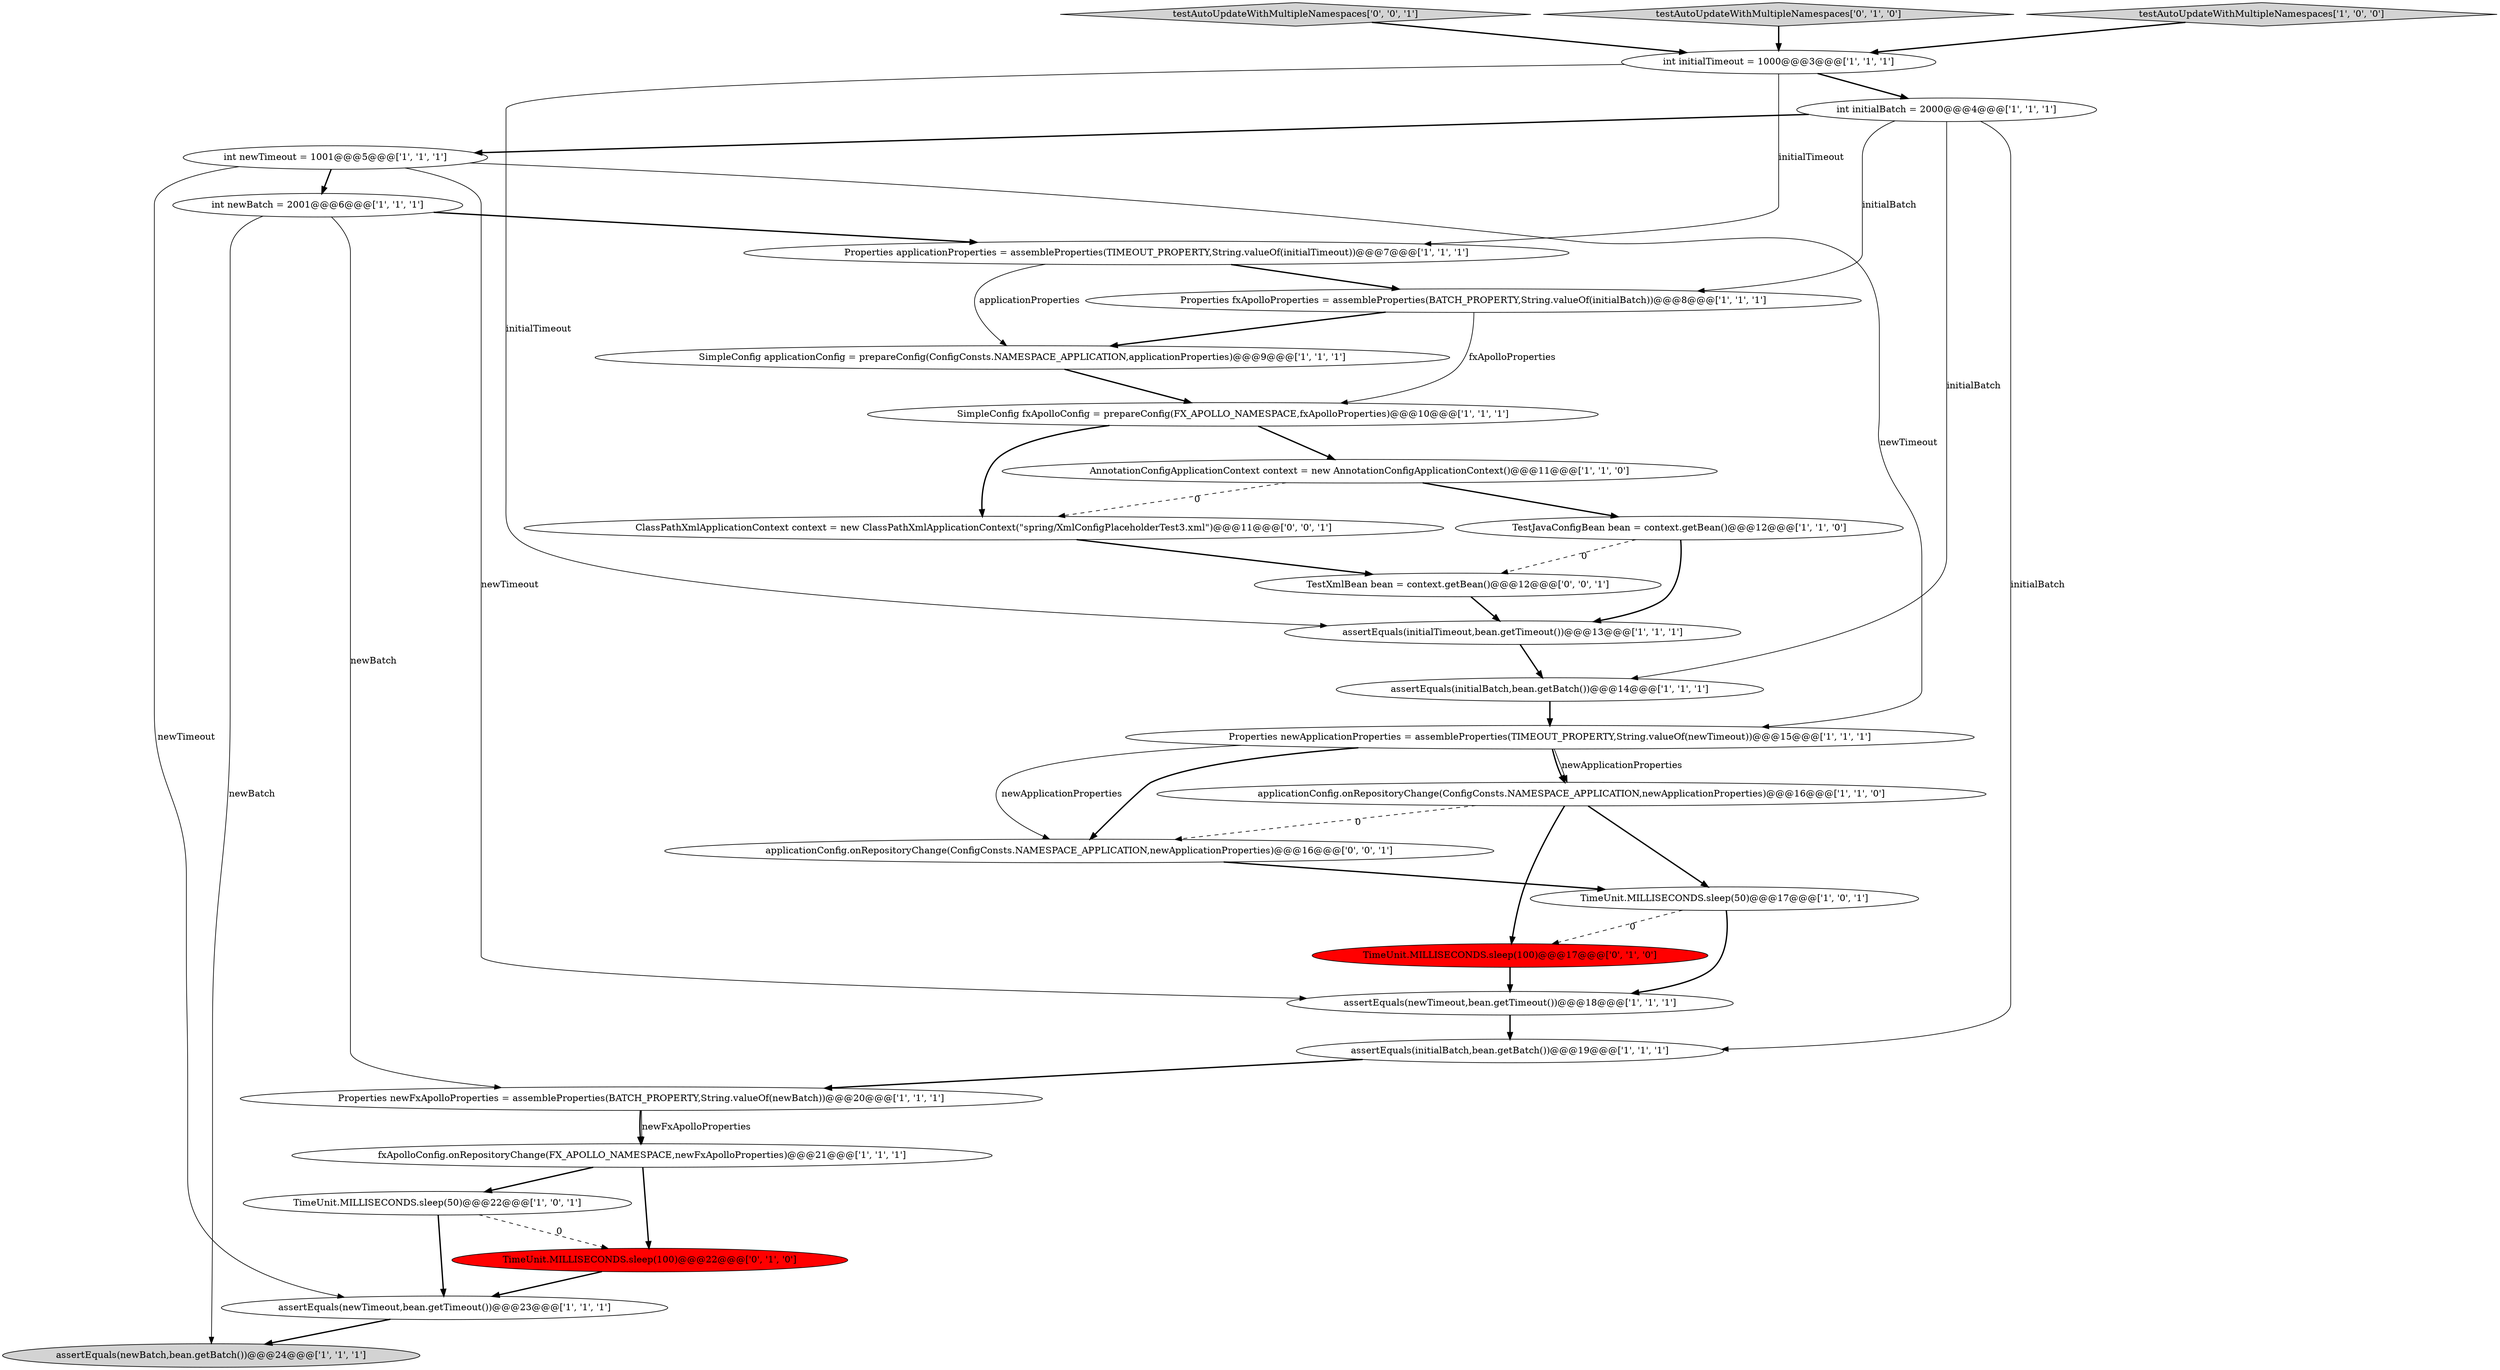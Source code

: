digraph {
4 [style = filled, label = "Properties fxApolloProperties = assembleProperties(BATCH_PROPERTY,String.valueOf(initialBatch))@@@8@@@['1', '1', '1']", fillcolor = white, shape = ellipse image = "AAA0AAABBB1BBB"];
20 [style = filled, label = "SimpleConfig applicationConfig = prepareConfig(ConfigConsts.NAMESPACE_APPLICATION,applicationProperties)@@@9@@@['1', '1', '1']", fillcolor = white, shape = ellipse image = "AAA0AAABBB1BBB"];
12 [style = filled, label = "assertEquals(initialTimeout,bean.getTimeout())@@@13@@@['1', '1', '1']", fillcolor = white, shape = ellipse image = "AAA0AAABBB1BBB"];
28 [style = filled, label = "testAutoUpdateWithMultipleNamespaces['0', '0', '1']", fillcolor = lightgray, shape = diamond image = "AAA0AAABBB3BBB"];
5 [style = filled, label = "assertEquals(newTimeout,bean.getTimeout())@@@23@@@['1', '1', '1']", fillcolor = white, shape = ellipse image = "AAA0AAABBB1BBB"];
16 [style = filled, label = "TimeUnit.MILLISECONDS.sleep(50)@@@17@@@['1', '0', '1']", fillcolor = white, shape = ellipse image = "AAA0AAABBB1BBB"];
18 [style = filled, label = "Properties applicationProperties = assembleProperties(TIMEOUT_PROPERTY,String.valueOf(initialTimeout))@@@7@@@['1', '1', '1']", fillcolor = white, shape = ellipse image = "AAA0AAABBB1BBB"];
11 [style = filled, label = "assertEquals(newBatch,bean.getBatch())@@@24@@@['1', '1', '1']", fillcolor = lightgray, shape = ellipse image = "AAA0AAABBB1BBB"];
2 [style = filled, label = "int initialBatch = 2000@@@4@@@['1', '1', '1']", fillcolor = white, shape = ellipse image = "AAA0AAABBB1BBB"];
8 [style = filled, label = "int newBatch = 2001@@@6@@@['1', '1', '1']", fillcolor = white, shape = ellipse image = "AAA0AAABBB1BBB"];
15 [style = filled, label = "SimpleConfig fxApolloConfig = prepareConfig(FX_APOLLO_NAMESPACE,fxApolloProperties)@@@10@@@['1', '1', '1']", fillcolor = white, shape = ellipse image = "AAA0AAABBB1BBB"];
25 [style = filled, label = "testAutoUpdateWithMultipleNamespaces['0', '1', '0']", fillcolor = lightgray, shape = diamond image = "AAA0AAABBB2BBB"];
21 [style = filled, label = "fxApolloConfig.onRepositoryChange(FX_APOLLO_NAMESPACE,newFxApolloProperties)@@@21@@@['1', '1', '1']", fillcolor = white, shape = ellipse image = "AAA0AAABBB1BBB"];
14 [style = filled, label = "assertEquals(newTimeout,bean.getTimeout())@@@18@@@['1', '1', '1']", fillcolor = white, shape = ellipse image = "AAA0AAABBB1BBB"];
3 [style = filled, label = "int newTimeout = 1001@@@5@@@['1', '1', '1']", fillcolor = white, shape = ellipse image = "AAA0AAABBB1BBB"];
23 [style = filled, label = "TimeUnit.MILLISECONDS.sleep(100)@@@17@@@['0', '1', '0']", fillcolor = red, shape = ellipse image = "AAA1AAABBB2BBB"];
0 [style = filled, label = "TestJavaConfigBean bean = context.getBean()@@@12@@@['1', '1', '0']", fillcolor = white, shape = ellipse image = "AAA0AAABBB1BBB"];
17 [style = filled, label = "applicationConfig.onRepositoryChange(ConfigConsts.NAMESPACE_APPLICATION,newApplicationProperties)@@@16@@@['1', '1', '0']", fillcolor = white, shape = ellipse image = "AAA0AAABBB1BBB"];
10 [style = filled, label = "testAutoUpdateWithMultipleNamespaces['1', '0', '0']", fillcolor = lightgray, shape = diamond image = "AAA0AAABBB1BBB"];
19 [style = filled, label = "Properties newFxApolloProperties = assembleProperties(BATCH_PROPERTY,String.valueOf(newBatch))@@@20@@@['1', '1', '1']", fillcolor = white, shape = ellipse image = "AAA0AAABBB1BBB"];
1 [style = filled, label = "int initialTimeout = 1000@@@3@@@['1', '1', '1']", fillcolor = white, shape = ellipse image = "AAA0AAABBB1BBB"];
22 [style = filled, label = "assertEquals(initialBatch,bean.getBatch())@@@14@@@['1', '1', '1']", fillcolor = white, shape = ellipse image = "AAA0AAABBB1BBB"];
9 [style = filled, label = "assertEquals(initialBatch,bean.getBatch())@@@19@@@['1', '1', '1']", fillcolor = white, shape = ellipse image = "AAA0AAABBB1BBB"];
24 [style = filled, label = "TimeUnit.MILLISECONDS.sleep(100)@@@22@@@['0', '1', '0']", fillcolor = red, shape = ellipse image = "AAA1AAABBB2BBB"];
13 [style = filled, label = "TimeUnit.MILLISECONDS.sleep(50)@@@22@@@['1', '0', '1']", fillcolor = white, shape = ellipse image = "AAA0AAABBB1BBB"];
27 [style = filled, label = "TestXmlBean bean = context.getBean()@@@12@@@['0', '0', '1']", fillcolor = white, shape = ellipse image = "AAA0AAABBB3BBB"];
26 [style = filled, label = "applicationConfig.onRepositoryChange(ConfigConsts.NAMESPACE_APPLICATION,newApplicationProperties)@@@16@@@['0', '0', '1']", fillcolor = white, shape = ellipse image = "AAA0AAABBB3BBB"];
7 [style = filled, label = "AnnotationConfigApplicationContext context = new AnnotationConfigApplicationContext()@@@11@@@['1', '1', '0']", fillcolor = white, shape = ellipse image = "AAA0AAABBB1BBB"];
29 [style = filled, label = "ClassPathXmlApplicationContext context = new ClassPathXmlApplicationContext(\"spring/XmlConfigPlaceholderTest3.xml\")@@@11@@@['0', '0', '1']", fillcolor = white, shape = ellipse image = "AAA0AAABBB3BBB"];
6 [style = filled, label = "Properties newApplicationProperties = assembleProperties(TIMEOUT_PROPERTY,String.valueOf(newTimeout))@@@15@@@['1', '1', '1']", fillcolor = white, shape = ellipse image = "AAA0AAABBB1BBB"];
6->17 [style = bold, label=""];
8->11 [style = solid, label="newBatch"];
25->1 [style = bold, label=""];
6->26 [style = bold, label=""];
15->29 [style = bold, label=""];
4->15 [style = solid, label="fxApolloProperties"];
15->7 [style = bold, label=""];
27->12 [style = bold, label=""];
3->5 [style = solid, label="newTimeout"];
8->18 [style = bold, label=""];
3->6 [style = solid, label="newTimeout"];
0->12 [style = bold, label=""];
2->3 [style = bold, label=""];
8->19 [style = solid, label="newBatch"];
7->0 [style = bold, label=""];
21->24 [style = bold, label=""];
28->1 [style = bold, label=""];
16->23 [style = dashed, label="0"];
0->27 [style = dashed, label="0"];
2->22 [style = solid, label="initialBatch"];
2->4 [style = solid, label="initialBatch"];
3->14 [style = solid, label="newTimeout"];
17->23 [style = bold, label=""];
24->5 [style = bold, label=""];
23->14 [style = bold, label=""];
26->16 [style = bold, label=""];
29->27 [style = bold, label=""];
13->24 [style = dashed, label="0"];
2->9 [style = solid, label="initialBatch"];
18->4 [style = bold, label=""];
18->20 [style = solid, label="applicationProperties"];
21->13 [style = bold, label=""];
3->8 [style = bold, label=""];
1->18 [style = solid, label="initialTimeout"];
4->20 [style = bold, label=""];
6->17 [style = solid, label="newApplicationProperties"];
13->5 [style = bold, label=""];
9->19 [style = bold, label=""];
16->14 [style = bold, label=""];
17->26 [style = dashed, label="0"];
14->9 [style = bold, label=""];
1->12 [style = solid, label="initialTimeout"];
1->2 [style = bold, label=""];
5->11 [style = bold, label=""];
7->29 [style = dashed, label="0"];
10->1 [style = bold, label=""];
20->15 [style = bold, label=""];
19->21 [style = solid, label="newFxApolloProperties"];
12->22 [style = bold, label=""];
17->16 [style = bold, label=""];
6->26 [style = solid, label="newApplicationProperties"];
22->6 [style = bold, label=""];
19->21 [style = bold, label=""];
}
